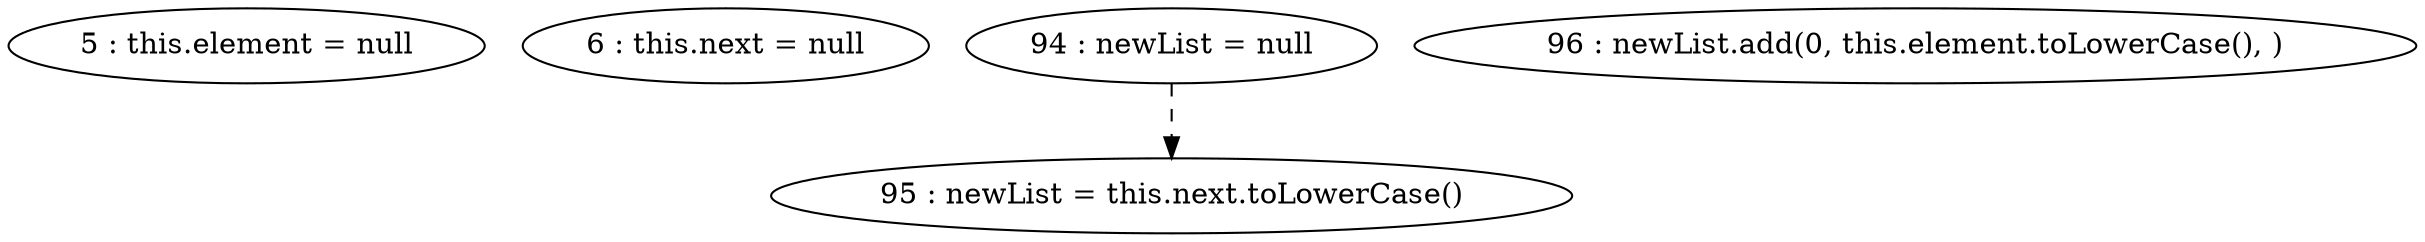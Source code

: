 digraph G {
"5 : this.element = null"
"6 : this.next = null"
"94 : newList = null"
"94 : newList = null" -> "95 : newList = this.next.toLowerCase()" [style=dashed]
"95 : newList = this.next.toLowerCase()"
"96 : newList.add(0, this.element.toLowerCase(), )"
}